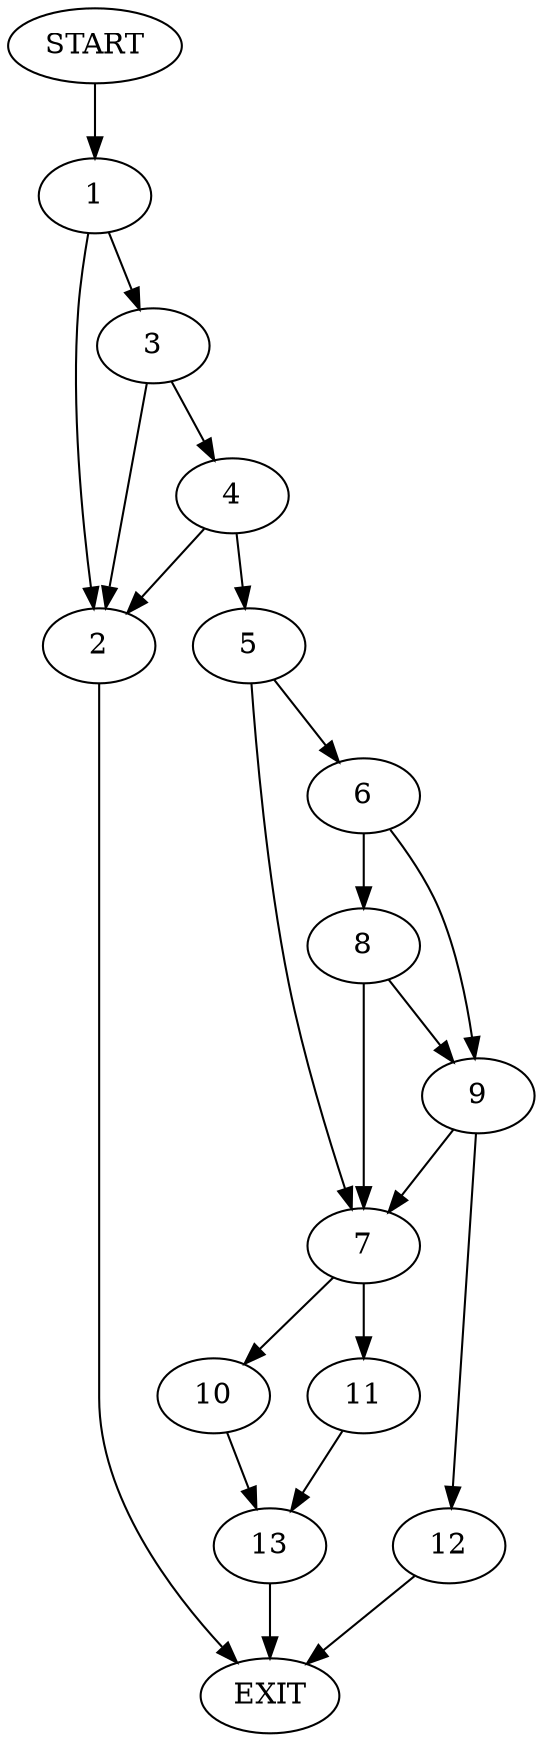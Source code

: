 digraph {
0 [label="START"]
14 [label="EXIT"]
0 -> 1
1 -> 2
1 -> 3
3 -> 4
3 -> 2
2 -> 14
4 -> 2
4 -> 5
5 -> 6
5 -> 7
6 -> 8
6 -> 9
7 -> 10
7 -> 11
8 -> 7
8 -> 9
9 -> 12
9 -> 7
12 -> 14
10 -> 13
11 -> 13
13 -> 14
}
